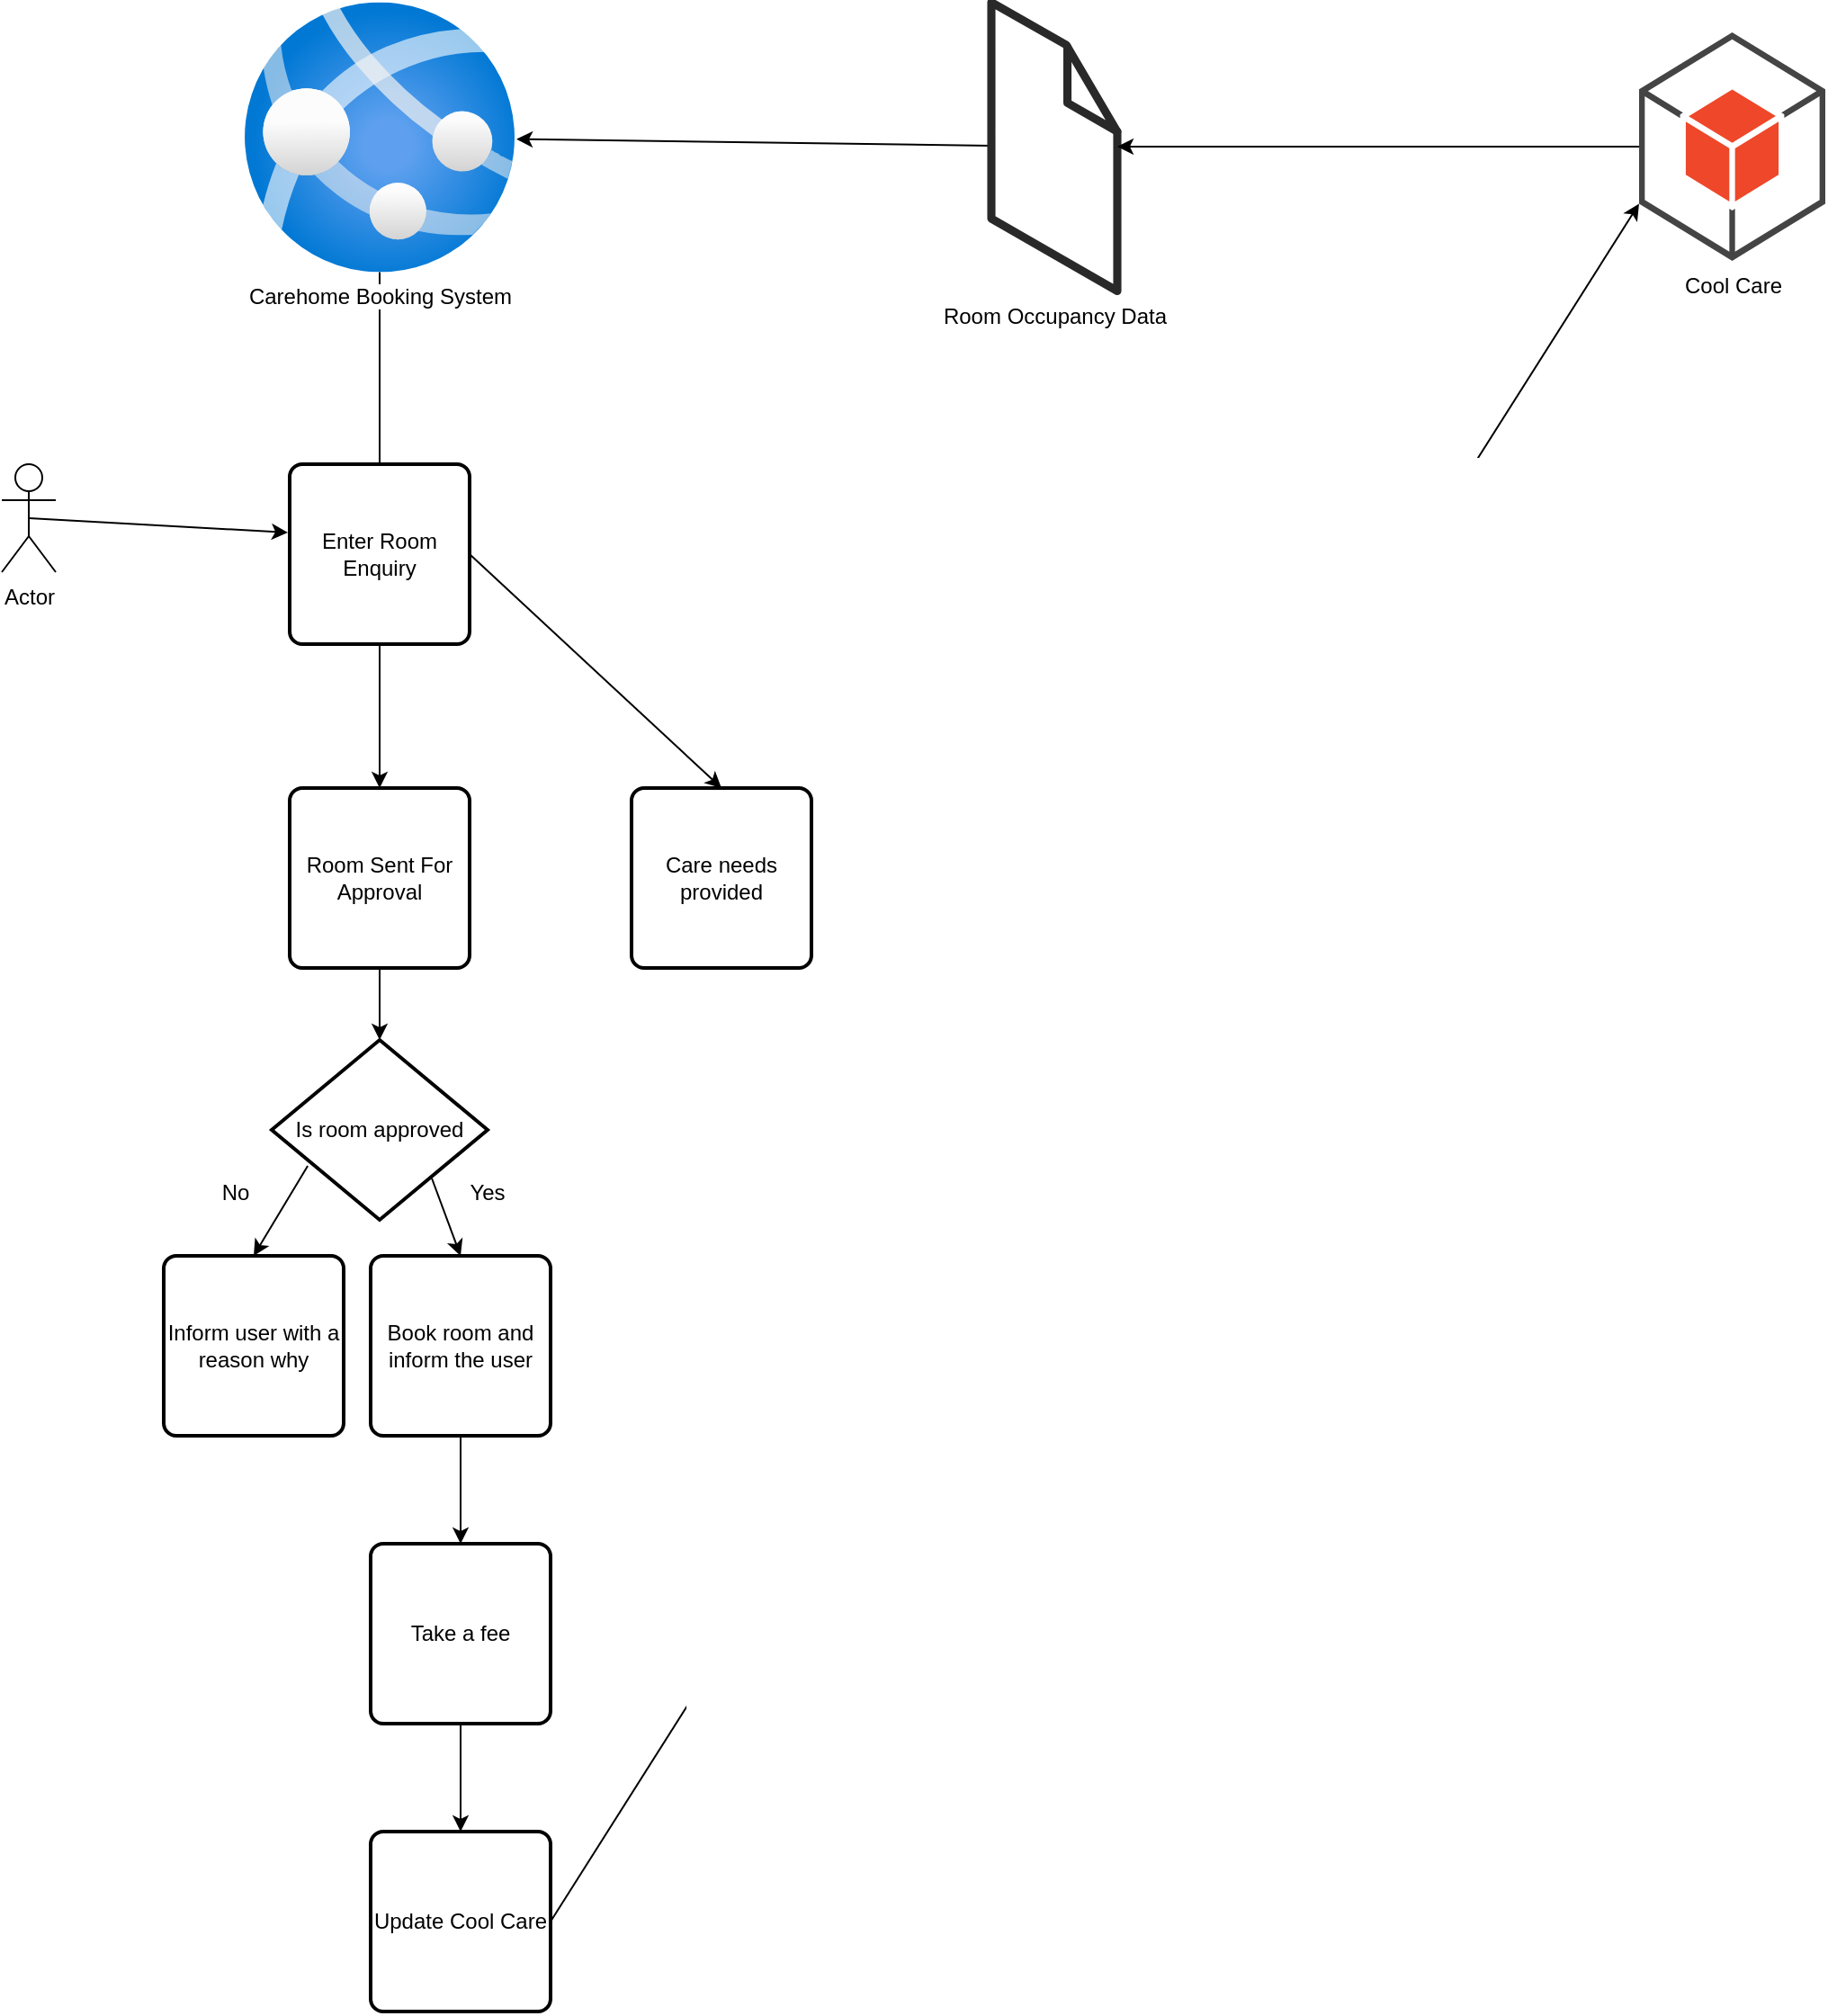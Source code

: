 <mxfile version="15.7.3" type="github">
  <diagram id="77WByTKQZ4WkWj-xMHBO" name="Page-1">
    <mxGraphModel dx="1422" dy="798" grid="1" gridSize="10" guides="1" tooltips="1" connect="1" arrows="1" fold="1" page="1" pageScale="1" pageWidth="1169" pageHeight="827" math="0" shadow="0">
      <root>
        <mxCell id="0" />
        <mxCell id="1" parent="0" />
        <mxCell id="v8vQNI5UJA072UsTiCtU-11" style="edgeStyle=none;rounded=0;orthogonalLoop=1;jettySize=auto;html=1;" edge="1" parent="1" source="v8vQNI5UJA072UsTiCtU-1">
          <mxGeometry relative="1" as="geometry">
            <mxPoint x="260" y="360" as="targetPoint" />
            <Array as="points">
              <mxPoint x="260" y="330" />
            </Array>
          </mxGeometry>
        </mxCell>
        <mxCell id="v8vQNI5UJA072UsTiCtU-1" value="Carehome Booking System" style="aspect=fixed;html=1;points=[];align=center;image;fontSize=12;image=img/lib/azure2/app_services/App_Services.svg;" vertex="1" parent="1">
          <mxGeometry x="185" y="33.28" width="150" height="150" as="geometry" />
        </mxCell>
        <mxCell id="v8vQNI5UJA072UsTiCtU-5" style="edgeStyle=none;rounded=0;orthogonalLoop=1;jettySize=auto;html=1;entryX=1.007;entryY=0.507;entryDx=0;entryDy=0;entryPerimeter=0;" edge="1" parent="1" source="v8vQNI5UJA072UsTiCtU-2" target="v8vQNI5UJA072UsTiCtU-1">
          <mxGeometry relative="1" as="geometry" />
        </mxCell>
        <mxCell id="v8vQNI5UJA072UsTiCtU-2" value="Room Occupancy Data" style="verticalLabelPosition=bottom;html=1;verticalAlign=top;strokeWidth=1;align=center;outlineConnect=0;dashed=0;outlineConnect=0;shape=mxgraph.aws3d.file;aspect=fixed;strokeColor=#292929;" vertex="1" parent="1">
          <mxGeometry x="600" y="33.28" width="70" height="160.45" as="geometry" />
        </mxCell>
        <mxCell id="v8vQNI5UJA072UsTiCtU-4" style="edgeStyle=none;rounded=0;orthogonalLoop=1;jettySize=auto;html=1;exitX=0;exitY=0.5;exitDx=0;exitDy=0;exitPerimeter=0;" edge="1" parent="1" source="v8vQNI5UJA072UsTiCtU-3" target="v8vQNI5UJA072UsTiCtU-2">
          <mxGeometry relative="1" as="geometry" />
        </mxCell>
        <mxCell id="v8vQNI5UJA072UsTiCtU-3" value="Cool Care" style="outlineConnect=0;dashed=0;verticalLabelPosition=bottom;verticalAlign=top;align=center;html=1;shape=mxgraph.aws3.android;fillColor=#EE472A;gradientColor=none;" vertex="1" parent="1">
          <mxGeometry x="960" y="50" width="103.5" height="127" as="geometry" />
        </mxCell>
        <mxCell id="v8vQNI5UJA072UsTiCtU-28" style="edgeStyle=none;rounded=0;orthogonalLoop=1;jettySize=auto;html=1;exitX=0.5;exitY=0.5;exitDx=0;exitDy=0;exitPerimeter=0;entryX=-0.01;entryY=0.38;entryDx=0;entryDy=0;entryPerimeter=0;" edge="1" parent="1" source="v8vQNI5UJA072UsTiCtU-6" target="v8vQNI5UJA072UsTiCtU-10">
          <mxGeometry relative="1" as="geometry" />
        </mxCell>
        <mxCell id="v8vQNI5UJA072UsTiCtU-6" value="Actor" style="shape=umlActor;verticalLabelPosition=bottom;verticalAlign=top;html=1;outlineConnect=0;" vertex="1" parent="1">
          <mxGeometry x="50" y="290" width="30" height="60" as="geometry" />
        </mxCell>
        <mxCell id="v8vQNI5UJA072UsTiCtU-13" style="edgeStyle=none;rounded=0;orthogonalLoop=1;jettySize=auto;html=1;entryX=0.5;entryY=0;entryDx=0;entryDy=0;" edge="1" parent="1" source="v8vQNI5UJA072UsTiCtU-10" target="v8vQNI5UJA072UsTiCtU-12">
          <mxGeometry relative="1" as="geometry" />
        </mxCell>
        <mxCell id="v8vQNI5UJA072UsTiCtU-30" style="edgeStyle=none;rounded=0;orthogonalLoop=1;jettySize=auto;html=1;exitX=1;exitY=0.5;exitDx=0;exitDy=0;entryX=0.5;entryY=0;entryDx=0;entryDy=0;" edge="1" parent="1" source="v8vQNI5UJA072UsTiCtU-10" target="v8vQNI5UJA072UsTiCtU-29">
          <mxGeometry relative="1" as="geometry" />
        </mxCell>
        <mxCell id="v8vQNI5UJA072UsTiCtU-10" value="Enter Room Enquiry" style="rounded=1;whiteSpace=wrap;html=1;absoluteArcSize=1;arcSize=14;strokeWidth=2;" vertex="1" parent="1">
          <mxGeometry x="210" y="290" width="100" height="100" as="geometry" />
        </mxCell>
        <mxCell id="v8vQNI5UJA072UsTiCtU-15" value="" style="edgeStyle=none;rounded=0;orthogonalLoop=1;jettySize=auto;html=1;" edge="1" parent="1" source="v8vQNI5UJA072UsTiCtU-12" target="v8vQNI5UJA072UsTiCtU-14">
          <mxGeometry relative="1" as="geometry" />
        </mxCell>
        <mxCell id="v8vQNI5UJA072UsTiCtU-12" value="Room Sent For Approval" style="rounded=1;whiteSpace=wrap;html=1;absoluteArcSize=1;arcSize=14;strokeWidth=2;" vertex="1" parent="1">
          <mxGeometry x="210" y="470" width="100" height="100" as="geometry" />
        </mxCell>
        <mxCell id="v8vQNI5UJA072UsTiCtU-18" style="edgeStyle=none;rounded=0;orthogonalLoop=1;jettySize=auto;html=1;exitX=0.742;exitY=0.77;exitDx=0;exitDy=0;exitPerimeter=0;entryX=0.5;entryY=0;entryDx=0;entryDy=0;" edge="1" parent="1" source="v8vQNI5UJA072UsTiCtU-14" target="v8vQNI5UJA072UsTiCtU-16">
          <mxGeometry relative="1" as="geometry" />
        </mxCell>
        <mxCell id="v8vQNI5UJA072UsTiCtU-19" style="edgeStyle=none;rounded=0;orthogonalLoop=1;jettySize=auto;html=1;exitX=0.167;exitY=0.7;exitDx=0;exitDy=0;exitPerimeter=0;entryX=0.5;entryY=0;entryDx=0;entryDy=0;" edge="1" parent="1" source="v8vQNI5UJA072UsTiCtU-14" target="v8vQNI5UJA072UsTiCtU-17">
          <mxGeometry relative="1" as="geometry" />
        </mxCell>
        <mxCell id="v8vQNI5UJA072UsTiCtU-14" value="Is room approved" style="strokeWidth=2;html=1;shape=mxgraph.flowchart.decision;whiteSpace=wrap;" vertex="1" parent="1">
          <mxGeometry x="200" y="610" width="120" height="100" as="geometry" />
        </mxCell>
        <mxCell id="v8vQNI5UJA072UsTiCtU-24" style="edgeStyle=none;rounded=0;orthogonalLoop=1;jettySize=auto;html=1;exitX=0.5;exitY=1;exitDx=0;exitDy=0;entryX=0.5;entryY=0;entryDx=0;entryDy=0;" edge="1" parent="1" source="v8vQNI5UJA072UsTiCtU-16" target="v8vQNI5UJA072UsTiCtU-23">
          <mxGeometry relative="1" as="geometry" />
        </mxCell>
        <mxCell id="v8vQNI5UJA072UsTiCtU-16" value="Book room and inform the user" style="rounded=1;whiteSpace=wrap;html=1;absoluteArcSize=1;arcSize=14;strokeWidth=2;" vertex="1" parent="1">
          <mxGeometry x="255" y="730" width="100" height="100" as="geometry" />
        </mxCell>
        <mxCell id="v8vQNI5UJA072UsTiCtU-17" value="Inform user with a reason why" style="rounded=1;whiteSpace=wrap;html=1;absoluteArcSize=1;arcSize=14;strokeWidth=2;" vertex="1" parent="1">
          <mxGeometry x="140" y="730" width="100" height="100" as="geometry" />
        </mxCell>
        <mxCell id="v8vQNI5UJA072UsTiCtU-20" value="No" style="text;html=1;strokeColor=none;fillColor=none;align=center;verticalAlign=middle;whiteSpace=wrap;rounded=0;" vertex="1" parent="1">
          <mxGeometry x="150" y="680" width="60" height="30" as="geometry" />
        </mxCell>
        <mxCell id="v8vQNI5UJA072UsTiCtU-21" value="Yes" style="text;html=1;strokeColor=none;fillColor=none;align=center;verticalAlign=middle;whiteSpace=wrap;rounded=0;" vertex="1" parent="1">
          <mxGeometry x="290" y="680" width="60" height="30" as="geometry" />
        </mxCell>
        <mxCell id="v8vQNI5UJA072UsTiCtU-26" value="" style="edgeStyle=none;rounded=0;orthogonalLoop=1;jettySize=auto;html=1;" edge="1" parent="1" source="v8vQNI5UJA072UsTiCtU-23" target="v8vQNI5UJA072UsTiCtU-25">
          <mxGeometry relative="1" as="geometry" />
        </mxCell>
        <mxCell id="v8vQNI5UJA072UsTiCtU-23" value="Take a fee" style="rounded=1;whiteSpace=wrap;html=1;absoluteArcSize=1;arcSize=14;strokeWidth=2;" vertex="1" parent="1">
          <mxGeometry x="255" y="890" width="100" height="100" as="geometry" />
        </mxCell>
        <mxCell id="v8vQNI5UJA072UsTiCtU-27" style="edgeStyle=none;rounded=0;orthogonalLoop=1;jettySize=auto;html=1;exitX=1;exitY=0.5;exitDx=0;exitDy=0;entryX=0;entryY=0.75;entryDx=0;entryDy=0;entryPerimeter=0;" edge="1" parent="1" source="v8vQNI5UJA072UsTiCtU-25" target="v8vQNI5UJA072UsTiCtU-3">
          <mxGeometry relative="1" as="geometry" />
        </mxCell>
        <mxCell id="v8vQNI5UJA072UsTiCtU-25" value="Update Cool Care" style="rounded=1;whiteSpace=wrap;html=1;absoluteArcSize=1;arcSize=14;strokeWidth=2;" vertex="1" parent="1">
          <mxGeometry x="255" y="1050" width="100" height="100" as="geometry" />
        </mxCell>
        <mxCell id="v8vQNI5UJA072UsTiCtU-29" value="Care needs provided" style="rounded=1;whiteSpace=wrap;html=1;absoluteArcSize=1;arcSize=14;strokeWidth=2;" vertex="1" parent="1">
          <mxGeometry x="400" y="470" width="100" height="100" as="geometry" />
        </mxCell>
      </root>
    </mxGraphModel>
  </diagram>
</mxfile>
